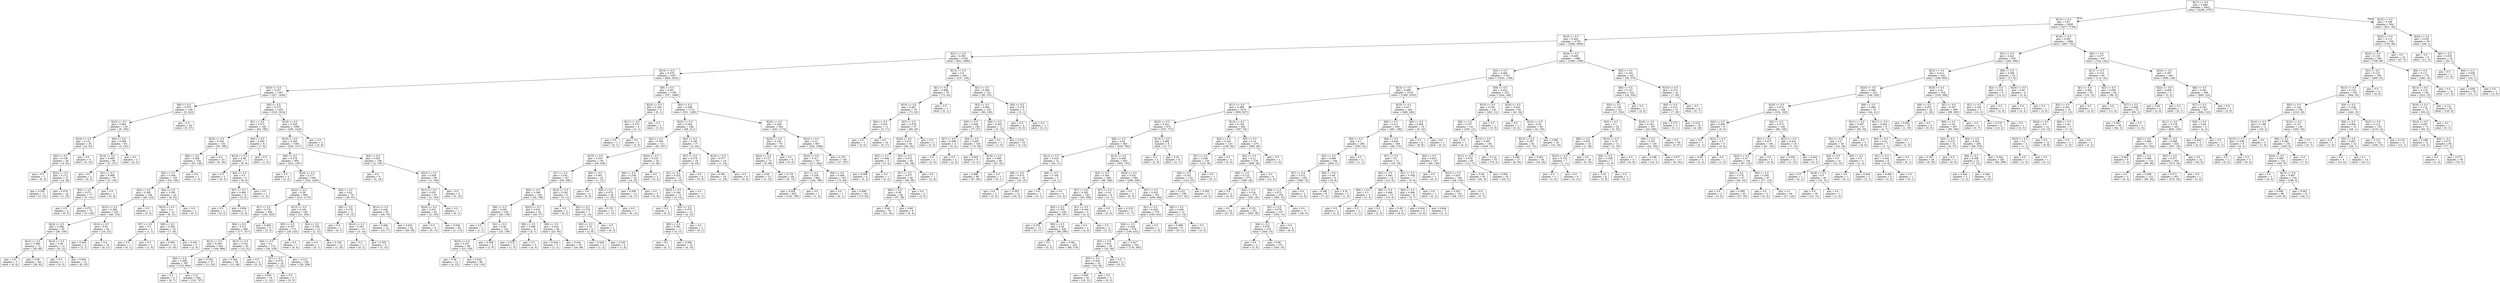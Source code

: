 digraph Tree {
node [shape=box] ;
0 [label="X[17] <= 0.5\ngini = 0.489\nsamples = 6402\nvalue = [4298, 5797]"] ;
1 [label="X[15] <= 0.5\ngini = 0.47\nsamples = 5838\nvalue = [3477, 5748]"] ;
0 -> 1 [labeldistance=2.5, labelangle=45, headlabel="True"] ;
2 [label="X[19] <= 0.5\ngini = 0.444\nsamples = 4739\nvalue = [2490, 4995]"] ;
1 -> 2 ;
3 [label="X[21] <= 0.5\ngini = 0.309\nsamples = 2749\nvalue = [821, 3486]"] ;
2 -> 3 ;
4 [label="X[13] <= 0.5\ngini = 0.278\nsamples = 2547\nvalue = [664, 3322]"] ;
3 -> 4 ;
5 [label="X[20] <= 0.5\ngini = 0.257\nsamples = 1367\nvalue = [327, 1836]"] ;
4 -> 5 ;
6 [label="X[6] <= 0.5\ngini = 0.075\nsamples = 138\nvalue = [9, 222]"] ;
5 -> 6 ;
7 [label="X[23] <= 0.5\ngini = 0.084\nsamples = 118\nvalue = [9, 195]"] ;
6 -> 7 ;
8 [label="X[16] <= 0.5\ngini = 0.131\nsamples = 35\nvalue = [4, 53]"] ;
7 -> 8 ;
9 [label="X[0] <= 0.5\ngini = 0.156\nsamples = 29\nvalue = [4, 43]"] ;
8 -> 9 ;
10 [label="gini = 0.0\nsamples = 2\nvalue = [0, 5]"] ;
9 -> 10 ;
11 [label="X[22] <= 0.5\ngini = 0.172\nsamples = 27\nvalue = [4, 38]"] ;
9 -> 11 ;
12 [label="gini = 0.305\nsamples = 11\nvalue = [3, 13]"] ;
11 -> 12 ;
13 [label="gini = 0.074\nsamples = 16\nvalue = [1, 25]"] ;
11 -> 13 ;
14 [label="gini = 0.0\nsamples = 6\nvalue = [0, 10]"] ;
8 -> 14 ;
15 [label="X[5] <= 0.5\ngini = 0.066\nsamples = 83\nvalue = [5, 142]"] ;
7 -> 15 ;
16 [label="X[14] <= 0.5\ngini = 0.068\nsamples = 80\nvalue = [5, 137]"] ;
15 -> 16 ;
17 [label="gini = 0.0\nsamples = 2\nvalue = [0, 3]"] ;
16 -> 17 ;
18 [label="X[1] <= 0.5\ngini = 0.069\nsamples = 78\nvalue = [5, 134]"] ;
16 -> 18 ;
19 [label="X[4] <= 0.5\ngini = 0.071\nsamples = 77\nvalue = [5, 131]"] ;
18 -> 19 ;
20 [label="gini = 0.0\nsamples = 2\nvalue = [0, 3]"] ;
19 -> 20 ;
21 [label="gini = 0.072\nsamples = 75\nvalue = [5, 128]"] ;
19 -> 21 ;
22 [label="gini = 0.0\nsamples = 1\nvalue = [0, 3]"] ;
18 -> 22 ;
23 [label="gini = 0.0\nsamples = 3\nvalue = [0, 5]"] ;
15 -> 23 ;
24 [label="gini = 0.0\nsamples = 20\nvalue = [0, 27]"] ;
6 -> 24 ;
25 [label="X[0] <= 0.5\ngini = 0.275\nsamples = 1229\nvalue = [318, 1614]"] ;
5 -> 25 ;
26 [label="X[1] <= 0.5\ngini = 0.372\nsamples = 160\nvalue = [62, 189]"] ;
25 -> 26 ;
27 [label="X[16] <= 0.5\ngini = 0.359\nsamples = 152\nvalue = [55, 180]"] ;
26 -> 27 ;
28 [label="X[8] <= 0.5\ngini = 0.398\nsamples = 129\nvalue = [55, 146]"] ;
27 -> 28 ;
29 [label="X[3] <= 0.5\ngini = 0.394\nsamples = 128\nvalue = [54, 146]"] ;
28 -> 29 ;
30 [label="X[4] <= 0.5\ngini = 0.395\nsamples = 106\nvalue = [46, 124]"] ;
29 -> 30 ;
31 [label="X[22] <= 0.5\ngini = 0.398\nsamples = 105\nvalue = [46, 122]"] ;
30 -> 31 ;
32 [label="X[24] <= 0.5\ngini = 0.389\nsamples = 85\nvalue = [36, 100]"] ;
31 -> 32 ;
33 [label="X[14] <= 0.5\ngini = 0.366\nsamples = 72\nvalue = [28, 88]"] ;
32 -> 33 ;
34 [label="gini = 0.0\nsamples = 3\nvalue = [0, 6]"] ;
33 -> 34 ;
35 [label="gini = 0.38\nsamples = 69\nvalue = [28, 82]"] ;
33 -> 35 ;
36 [label="X[14] <= 0.5\ngini = 0.48\nsamples = 13\nvalue = [8, 12]"] ;
32 -> 36 ;
37 [label="gini = 0.0\nsamples = 1\nvalue = [0, 2]"] ;
36 -> 37 ;
38 [label="gini = 0.494\nsamples = 12\nvalue = [8, 10]"] ;
36 -> 38 ;
39 [label="X[14] <= 0.5\ngini = 0.43\nsamples = 20\nvalue = [10, 22]"] ;
31 -> 39 ;
40 [label="gini = 0.444\nsamples = 2\nvalue = [2, 1]"] ;
39 -> 40 ;
41 [label="gini = 0.4\nsamples = 18\nvalue = [8, 21]"] ;
39 -> 41 ;
42 [label="gini = 0.0\nsamples = 1\nvalue = [0, 2]"] ;
30 -> 42 ;
43 [label="X[4] <= 0.5\ngini = 0.391\nsamples = 22\nvalue = [8, 22]"] ;
29 -> 43 ;
44 [label="X[23] <= 0.5\ngini = 0.4\nsamples = 21\nvalue = [8, 21]"] ;
43 -> 44 ;
45 [label="X[7] <= 0.5\ngini = 0.5\nsamples = 2\nvalue = [1, 1]"] ;
44 -> 45 ;
46 [label="gini = 0.0\nsamples = 1\nvalue = [0, 1]"] ;
45 -> 46 ;
47 [label="gini = 0.0\nsamples = 1\nvalue = [1, 0]"] ;
45 -> 47 ;
48 [label="X[6] <= 0.5\ngini = 0.384\nsamples = 19\nvalue = [7, 20]"] ;
44 -> 48 ;
49 [label="gini = 0.363\nsamples = 13\nvalue = [5, 16]"] ;
48 -> 49 ;
50 [label="gini = 0.444\nsamples = 6\nvalue = [2, 4]"] ;
48 -> 50 ;
51 [label="gini = 0.0\nsamples = 1\nvalue = [0, 1]"] ;
43 -> 51 ;
52 [label="gini = 0.0\nsamples = 1\nvalue = [1, 0]"] ;
28 -> 52 ;
53 [label="gini = 0.0\nsamples = 23\nvalue = [0, 34]"] ;
27 -> 53 ;
54 [label="X[5] <= 0.5\ngini = 0.492\nsamples = 8\nvalue = [7, 9]"] ;
26 -> 54 ;
55 [label="X[14] <= 0.5\ngini = 0.48\nsamples = 7\nvalue = [6, 9]"] ;
54 -> 55 ;
56 [label="gini = 0.0\nsamples = 2\nvalue = [0, 3]"] ;
55 -> 56 ;
57 [label="X[4] <= 0.5\ngini = 0.5\nsamples = 5\nvalue = [6, 6]"] ;
55 -> 57 ;
58 [label="X[7] <= 0.5\ngini = 0.496\nsamples = 4\nvalue = [5, 6]"] ;
57 -> 58 ;
59 [label="gini = 0.0\nsamples = 1\nvalue = [0, 2]"] ;
58 -> 59 ;
60 [label="gini = 0.494\nsamples = 3\nvalue = [5, 4]"] ;
58 -> 60 ;
61 [label="gini = 0.0\nsamples = 1\nvalue = [1, 0]"] ;
57 -> 61 ;
62 [label="gini = 0.0\nsamples = 1\nvalue = [1, 0]"] ;
54 -> 62 ;
63 [label="X[10] <= 0.5\ngini = 0.258\nsamples = 1069\nvalue = [256, 1425]"] ;
25 -> 63 ;
64 [label="X[16] <= 0.5\ngini = 0.259\nsamples = 1065\nvalue = [256, 1417]"] ;
63 -> 64 ;
65 [label="X[9] <= 0.5\ngini = 0.278\nsamples = 959\nvalue = [254, 1267]"] ;
64 -> 65 ;
66 [label="gini = 0.5\nsamples = 3\nvalue = [2, 2]"] ;
65 -> 66 ;
67 [label="X[24] <= 0.5\ngini = 0.277\nsamples = 956\nvalue = [252, 1265]"] ;
65 -> 67 ;
68 [label="X[22] <= 0.5\ngini = 0.26\nsamples = 880\nvalue = [213, 1174]"] ;
67 -> 68 ;
69 [label="X[7] <= 0.5\ngini = 0.276\nsamples = 690\nvalue = [182, 920]"] ;
68 -> 69 ;
70 [label="X[6] <= 0.5\ngini = 0.271\nsamples = 684\nvalue = [177, 917]"] ;
69 -> 70 ;
71 [label="X[12] <= 0.5\ngini = 0.268\nsamples = 644\nvalue = [164, 866]"] ;
70 -> 71 ;
72 [label="X[4] <= 0.5\ngini = 0.269\nsamples = 597\nvalue = [153, 804]"] ;
71 -> 72 ;
73 [label="gini = 0.0\nsamples = 3\nvalue = [0, 7]"] ;
72 -> 73 ;
74 [label="gini = 0.27\nsamples = 594\nvalue = [153, 797]"] ;
72 -> 74 ;
75 [label="gini = 0.256\nsamples = 47\nvalue = [11, 62]"] ;
71 -> 75 ;
76 [label="X[12] <= 0.5\ngini = 0.324\nsamples = 40\nvalue = [13, 51]"] ;
70 -> 76 ;
77 [label="gini = 0.344\nsamples = 36\nvalue = [13, 46]"] ;
76 -> 77 ;
78 [label="gini = 0.0\nsamples = 4\nvalue = [0, 5]"] ;
76 -> 78 ;
79 [label="gini = 0.469\nsamples = 6\nvalue = [5, 3]"] ;
69 -> 79 ;
80 [label="X[12] <= 0.5\ngini = 0.194\nsamples = 190\nvalue = [31, 254]"] ;
68 -> 80 ;
81 [label="X[5] <= 0.5\ngini = 0.197\nsamples = 175\nvalue = [29, 233]"] ;
80 -> 81 ;
82 [label="X[4] <= 0.5\ngini = 0.2\nsamples = 174\nvalue = [29, 229]"] ;
81 -> 82 ;
83 [label="X[7] <= 0.5\ngini = 0.074\nsamples = 18\nvalue = [1, 25]"] ;
82 -> 83 ;
84 [label="gini = 0.083\nsamples = 16\nvalue = [1, 22]"] ;
83 -> 84 ;
85 [label="gini = 0.0\nsamples = 2\nvalue = [0, 3]"] ;
83 -> 85 ;
86 [label="gini = 0.212\nsamples = 156\nvalue = [28, 204]"] ;
82 -> 86 ;
87 [label="gini = 0.0\nsamples = 1\nvalue = [0, 4]"] ;
81 -> 87 ;
88 [label="X[4] <= 0.5\ngini = 0.159\nsamples = 15\nvalue = [2, 21]"] ;
80 -> 88 ;
89 [label="gini = 0.0\nsamples = 1\nvalue = [0, 1]"] ;
88 -> 89 ;
90 [label="gini = 0.165\nsamples = 14\nvalue = [2, 20]"] ;
88 -> 90 ;
91 [label="X[4] <= 0.5\ngini = 0.42\nsamples = 76\nvalue = [39, 91]"] ;
67 -> 91 ;
92 [label="X[6] <= 0.5\ngini = 0.278\nsamples = 11\nvalue = [3, 15]"] ;
91 -> 92 ;
93 [label="gini = 0.0\nsamples = 1\nvalue = [0, 1]"] ;
92 -> 93 ;
94 [label="X[14] <= 0.5\ngini = 0.291\nsamples = 10\nvalue = [3, 14]"] ;
92 -> 94 ;
95 [label="gini = 0.0\nsamples = 1\nvalue = [0, 1]"] ;
94 -> 95 ;
96 [label="gini = 0.305\nsamples = 9\nvalue = [3, 13]"] ;
94 -> 96 ;
97 [label="X[14] <= 0.5\ngini = 0.436\nsamples = 65\nvalue = [36, 76]"] ;
91 -> 97 ;
98 [label="gini = 0.466\nsamples = 13\nvalue = [10, 17]"] ;
97 -> 98 ;
99 [label="gini = 0.425\nsamples = 52\nvalue = [26, 59]"] ;
97 -> 99 ;
100 [label="X[4] <= 0.5\ngini = 0.026\nsamples = 106\nvalue = [2, 150]"] ;
64 -> 100 ;
101 [label="gini = 0.0\nsamples = 8\nvalue = [0, 14]"] ;
100 -> 101 ;
102 [label="X[23] <= 0.5\ngini = 0.029\nsamples = 98\nvalue = [2, 136]"] ;
100 -> 102 ;
103 [label="X[11] <= 0.5\ngini = 0.031\nsamples = 93\nvalue = [2, 126]"] ;
102 -> 103 ;
104 [label="X[24] <= 0.5\ngini = 0.031\nsamples = 92\nvalue = [2, 125]"] ;
103 -> 104 ;
105 [label="gini = 0.0\nsamples = 8\nvalue = [0, 12]"] ;
104 -> 105 ;
106 [label="gini = 0.034\nsamples = 84\nvalue = [2, 113]"] ;
104 -> 106 ;
107 [label="gini = 0.0\nsamples = 1\nvalue = [0, 1]"] ;
103 -> 107 ;
108 [label="gini = 0.0\nsamples = 5\nvalue = [0, 10]"] ;
102 -> 108 ;
109 [label="gini = 0.0\nsamples = 4\nvalue = [0, 8]"] ;
63 -> 109 ;
110 [label="X[9] <= 0.5\ngini = 0.301\nsamples = 1180\nvalue = [337, 1486]"] ;
4 -> 110 ;
111 [label="X[23] <= 0.5\ngini = 0.245\nsamples = 6\nvalue = [6, 1]"] ;
110 -> 111 ;
112 [label="X[11] <= 0.5\ngini = 0.375\nsamples = 4\nvalue = [3, 1]"] ;
111 -> 112 ;
113 [label="gini = 0.0\nsamples = 1\nvalue = [0, 1]"] ;
112 -> 113 ;
114 [label="gini = 0.0\nsamples = 3\nvalue = [3, 0]"] ;
112 -> 114 ;
115 [label="gini = 0.0\nsamples = 2\nvalue = [3, 0]"] ;
111 -> 115 ;
116 [label="X[4] <= 0.5\ngini = 0.298\nsamples = 1174\nvalue = [331, 1485]"] ;
110 -> 116 ;
117 [label="X[22] <= 0.5\ngini = 0.294\nsamples = 248\nvalue = [68, 311]"] ;
116 -> 117 ;
118 [label="X[3] <= 0.5\ngini = 0.309\nsamples = 211\nvalue = [63, 267]"] ;
117 -> 118 ;
119 [label="X[18] <= 0.5\ngini = 0.318\nsamples = 191\nvalue = [59, 239]"] ;
118 -> 119 ;
120 [label="X[7] <= 0.5\ngini = 0.341\nsamples = 167\nvalue = [58, 208]"] ;
119 -> 120 ;
121 [label="X[0] <= 0.5\ngini = 0.346\nsamples = 158\nvalue = [56, 196]"] ;
120 -> 121 ;
122 [label="X[6] <= 0.5\ngini = 0.265\nsamples = 104\nvalue = [26, 139]"] ;
121 -> 122 ;
123 [label="gini = 0.5\nsamples = 2\nvalue = [1, 1]"] ;
122 -> 123 ;
124 [label="X[1] <= 0.5\ngini = 0.26\nsamples = 102\nvalue = [25, 138]"] ;
122 -> 124 ;
125 [label="X[23] <= 0.5\ngini = 0.257\nsamples = 98\nvalue = [23, 129]"] ;
124 -> 125 ;
126 [label="gini = 0.36\nsamples = 12\nvalue = [4, 13]"] ;
125 -> 126 ;
127 [label="gini = 0.242\nsamples = 86\nvalue = [19, 116]"] ;
125 -> 127 ;
128 [label="gini = 0.298\nsamples = 4\nvalue = [2, 9]"] ;
124 -> 128 ;
129 [label="X[23] <= 0.5\ngini = 0.452\nsamples = 54\nvalue = [30, 57]"] ;
121 -> 129 ;
130 [label="X[6] <= 0.5\ngini = 0.486\nsamples = 8\nvalue = [5, 7]"] ;
129 -> 130 ;
131 [label="gini = 0.375\nsamples = 2\nvalue = [1, 3]"] ;
130 -> 131 ;
132 [label="gini = 0.5\nsamples = 6\nvalue = [4, 4]"] ;
130 -> 132 ;
133 [label="X[6] <= 0.5\ngini = 0.444\nsamples = 46\nvalue = [25, 50]"] ;
129 -> 133 ;
134 [label="gini = 0.444\nsamples = 3\nvalue = [1, 2]"] ;
133 -> 134 ;
135 [label="gini = 0.444\nsamples = 43\nvalue = [24, 48]"] ;
133 -> 135 ;
136 [label="X[23] <= 0.5\ngini = 0.245\nsamples = 9\nvalue = [2, 12]"] ;
120 -> 136 ;
137 [label="gini = 0.0\nsamples = 2\nvalue = [0, 2]"] ;
136 -> 137 ;
138 [label="X[2] <= 0.5\ngini = 0.278\nsamples = 7\nvalue = [2, 10]"] ;
136 -> 138 ;
139 [label="X[0] <= 0.5\ngini = 0.32\nsamples = 6\nvalue = [2, 8]"] ;
138 -> 139 ;
140 [label="gini = 0.444\nsamples = 2\nvalue = [1, 2]"] ;
139 -> 140 ;
141 [label="gini = 0.245\nsamples = 4\nvalue = [1, 6]"] ;
139 -> 141 ;
142 [label="gini = 0.0\nsamples = 1\nvalue = [0, 2]"] ;
138 -> 142 ;
143 [label="X[6] <= 0.5\ngini = 0.061\nsamples = 24\nvalue = [1, 31]"] ;
119 -> 143 ;
144 [label="gini = 0.0\nsamples = 4\nvalue = [0, 6]"] ;
143 -> 144 ;
145 [label="X[0] <= 0.5\ngini = 0.074\nsamples = 20\nvalue = [1, 25]"] ;
143 -> 145 ;
146 [label="gini = 0.133\nsamples = 13\nvalue = [1, 13]"] ;
145 -> 146 ;
147 [label="gini = 0.0\nsamples = 7\nvalue = [0, 12]"] ;
145 -> 147 ;
148 [label="X[24] <= 0.5\ngini = 0.219\nsamples = 20\nvalue = [4, 28]"] ;
118 -> 148 ;
149 [label="X[6] <= 0.5\ngini = 0.238\nsamples = 18\nvalue = [4, 25]"] ;
148 -> 149 ;
150 [label="gini = 0.308\nsamples = 13\nvalue = [4, 17]"] ;
149 -> 150 ;
151 [label="gini = 0.0\nsamples = 5\nvalue = [0, 8]"] ;
149 -> 151 ;
152 [label="gini = 0.0\nsamples = 2\nvalue = [0, 3]"] ;
148 -> 152 ;
153 [label="X[2] <= 0.5\ngini = 0.183\nsamples = 37\nvalue = [5, 44]"] ;
117 -> 153 ;
154 [label="X[7] <= 0.5\ngini = 0.278\nsamples = 19\nvalue = [4, 20]"] ;
153 -> 154 ;
155 [label="X[1] <= 0.5\ngini = 0.332\nsamples = 15\nvalue = [4, 15]"] ;
154 -> 155 ;
156 [label="X[20] <= 0.5\ngini = 0.346\nsamples = 14\nvalue = [4, 14]"] ;
155 -> 156 ;
157 [label="gini = 0.0\nsamples = 2\nvalue = [0, 2]"] ;
156 -> 157 ;
158 [label="X[5] <= 0.5\ngini = 0.375\nsamples = 12\nvalue = [4, 12]"] ;
156 -> 158 ;
159 [label="X[0] <= 0.5\ngini = 0.391\nsamples = 11\nvalue = [4, 11]"] ;
158 -> 159 ;
160 [label="gini = 0.0\nsamples = 1\nvalue = [0, 1]"] ;
159 -> 160 ;
161 [label="gini = 0.408\nsamples = 10\nvalue = [4, 10]"] ;
159 -> 161 ;
162 [label="gini = 0.0\nsamples = 1\nvalue = [0, 1]"] ;
158 -> 162 ;
163 [label="gini = 0.0\nsamples = 1\nvalue = [0, 1]"] ;
155 -> 163 ;
164 [label="gini = 0.0\nsamples = 4\nvalue = [0, 5]"] ;
154 -> 164 ;
165 [label="X[18] <= 0.5\ngini = 0.077\nsamples = 18\nvalue = [1, 24]"] ;
153 -> 165 ;
166 [label="gini = 0.091\nsamples = 14\nvalue = [1, 20]"] ;
165 -> 166 ;
167 [label="gini = 0.0\nsamples = 4\nvalue = [0, 4]"] ;
165 -> 167 ;
168 [label="X[20] <= 0.5\ngini = 0.299\nsamples = 926\nvalue = [263, 1174]"] ;
116 -> 168 ;
169 [label="X[24] <= 0.5\ngini = 0.145\nsamples = 79\nvalue = [9, 105]"] ;
168 -> 169 ;
170 [label="X[23] <= 0.5\ngini = 0.157\nsamples = 73\nvalue = [9, 96]"] ;
169 -> 170 ;
171 [label="gini = 0.08\nsamples = 15\nvalue = [1, 23]"] ;
170 -> 171 ;
172 [label="gini = 0.178\nsamples = 58\nvalue = [8, 73]"] ;
170 -> 172 ;
173 [label="gini = 0.0\nsamples = 6\nvalue = [0, 9]"] ;
169 -> 173 ;
174 [label="X[22] <= 0.5\ngini = 0.31\nsamples = 847\nvalue = [254, 1069]"] ;
168 -> 174 ;
175 [label="X[24] <= 0.5\ngini = 0.317\nsamples = 707\nvalue = [217, 882]"] ;
174 -> 175 ;
176 [label="X[1] <= 0.5\ngini = 0.259\nsamples = 604\nvalue = [144, 799]"] ;
175 -> 176 ;
177 [label="gini = 0.258\nsamples = 603\nvalue = [143, 799]"] ;
176 -> 177 ;
178 [label="gini = 0.0\nsamples = 1\nvalue = [1, 0]"] ;
176 -> 178 ;
179 [label="X[0] <= 0.5\ngini = 0.498\nsamples = 103\nvalue = [73, 83]"] ;
175 -> 179 ;
180 [label="gini = 0.0\nsamples = 1\nvalue = [0, 1]"] ;
179 -> 180 ;
181 [label="gini = 0.498\nsamples = 102\nvalue = [73, 82]"] ;
179 -> 181 ;
182 [label="gini = 0.276\nsamples = 140\nvalue = [37, 187]"] ;
174 -> 182 ;
183 [label="X[13] <= 0.5\ngini = 0.5\nsamples = 202\nvalue = [157, 164]"] ;
3 -> 183 ;
184 [label="X[1] <= 0.5\ngini = 0.498\nsamples = 79\nvalue = [72, 63]"] ;
183 -> 184 ;
185 [label="X[14] <= 0.5\ngini = 0.497\nsamples = 78\nvalue = [72, 62]"] ;
184 -> 185 ;
186 [label="X[4] <= 0.5\ngini = 0.255\nsamples = 11\nvalue = [3, 17]"] ;
185 -> 186 ;
187 [label="gini = 0.0\nsamples = 1\nvalue = [3, 0]"] ;
186 -> 187 ;
188 [label="gini = 0.0\nsamples = 10\nvalue = [0, 17]"] ;
186 -> 188 ;
189 [label="X[2] <= 0.5\ngini = 0.478\nsamples = 67\nvalue = [69, 45]"] ;
185 -> 189 ;
190 [label="X[20] <= 0.5\ngini = 0.475\nsamples = 64\nvalue = [66, 42]"] ;
189 -> 190 ;
191 [label="X[3] <= 0.5\ngini = 0.494\nsamples = 5\nvalue = [5, 4]"] ;
190 -> 191 ;
192 [label="gini = 0.408\nsamples = 4\nvalue = [5, 2]"] ;
191 -> 192 ;
193 [label="gini = 0.0\nsamples = 1\nvalue = [0, 2]"] ;
191 -> 193 ;
194 [label="X[5] <= 0.5\ngini = 0.473\nsamples = 59\nvalue = [61, 38]"] ;
190 -> 194 ;
195 [label="X[7] <= 0.5\ngini = 0.477\nsamples = 58\nvalue = [59, 38]"] ;
194 -> 195 ;
196 [label="X[6] <= 0.5\ngini = 0.48\nsamples = 56\nvalue = [57, 38]"] ;
195 -> 196 ;
197 [label="gini = 0.48\nsamples = 50\nvalue = [51, 34]"] ;
196 -> 197 ;
198 [label="gini = 0.48\nsamples = 6\nvalue = [6, 4]"] ;
196 -> 198 ;
199 [label="gini = 0.0\nsamples = 2\nvalue = [2, 0]"] ;
195 -> 199 ;
200 [label="gini = 0.0\nsamples = 1\nvalue = [2, 0]"] ;
194 -> 200 ;
201 [label="gini = 0.5\nsamples = 3\nvalue = [3, 3]"] ;
189 -> 201 ;
202 [label="gini = 0.0\nsamples = 1\nvalue = [0, 1]"] ;
184 -> 202 ;
203 [label="X[1] <= 0.5\ngini = 0.496\nsamples = 123\nvalue = [85, 101]"] ;
183 -> 203 ;
204 [label="X[2] <= 0.5\ngini = 0.494\nsamples = 120\nvalue = [80, 100]"] ;
203 -> 204 ;
205 [label="X[0] <= 0.5\ngini = 0.498\nsamples = 109\nvalue = [77, 87]"] ;
204 -> 205 ;
206 [label="X[7] <= 0.5\ngini = 0.408\nsamples = 4\nvalue = [5, 2]"] ;
205 -> 206 ;
207 [label="gini = 0.0\nsamples = 2\nvalue = [3, 0]"] ;
206 -> 207 ;
208 [label="gini = 0.5\nsamples = 2\nvalue = [2, 2]"] ;
206 -> 208 ;
209 [label="X[4] <= 0.5\ngini = 0.497\nsamples = 105\nvalue = [72, 85]"] ;
205 -> 209 ;
210 [label="gini = 0.494\nsamples = 6\nvalue = [5, 4]"] ;
209 -> 210 ;
211 [label="X[18] <= 0.5\ngini = 0.496\nsamples = 99\nvalue = [67, 81]"] ;
209 -> 211 ;
212 [label="gini = 0.496\nsamples = 98\nvalue = [67, 80]"] ;
211 -> 212 ;
213 [label="gini = 0.0\nsamples = 1\nvalue = [0, 1]"] ;
211 -> 213 ;
214 [label="X[6] <= 0.5\ngini = 0.305\nsamples = 11\nvalue = [3, 13]"] ;
204 -> 214 ;
215 [label="gini = 0.0\nsamples = 1\nvalue = [1, 0]"] ;
214 -> 215 ;
216 [label="gini = 0.231\nsamples = 10\nvalue = [2, 13]"] ;
214 -> 216 ;
217 [label="X[4] <= 0.5\ngini = 0.278\nsamples = 3\nvalue = [5, 1]"] ;
203 -> 217 ;
218 [label="gini = 0.0\nsamples = 2\nvalue = [5, 0]"] ;
217 -> 218 ;
219 [label="gini = 0.0\nsamples = 1\nvalue = [0, 1]"] ;
217 -> 219 ;
220 [label="X[16] <= 0.5\ngini = 0.499\nsamples = 1990\nvalue = [1669, 1509]"] ;
2 -> 220 ;
221 [label="X[2] <= 0.5\ngini = 0.484\nsamples = 1743\nvalue = [1633, 1139]"] ;
220 -> 221 ;
222 [label="X[14] <= 0.5\ngini = 0.489\nsamples = 1518\nvalue = [1389, 1033]"] ;
221 -> 222 ;
223 [label="X[11] <= 0.5\ngini = 0.499\nsamples = 1074\nvalue = [900, 827]"] ;
222 -> 223 ;
224 [label="X[23] <= 0.5\ngini = 0.421\nsamples = 672\nvalue = [333, 773]"] ;
223 -> 224 ;
225 [label="X[9] <= 0.5\ngini = 0.42\nsamples = 664\nvalue = [328, 766]"] ;
224 -> 225 ;
226 [label="X[12] <= 0.5\ngini = 0.418\nsamples = 21\nvalue = [26, 11]"] ;
225 -> 226 ;
227 [label="X[8] <= 0.5\ngini = 0.473\nsamples = 16\nvalue = [16, 10]"] ;
226 -> 227 ;
228 [label="gini = 0.0\nsamples = 2\nvalue = [0, 5]"] ;
227 -> 228 ;
229 [label="gini = 0.363\nsamples = 14\nvalue = [16, 5]"] ;
227 -> 229 ;
230 [label="X[8] <= 0.5\ngini = 0.165\nsamples = 5\nvalue = [10, 1]"] ;
226 -> 230 ;
231 [label="gini = 0.0\nsamples = 1\nvalue = [0, 1]"] ;
230 -> 231 ;
232 [label="gini = 0.0\nsamples = 4\nvalue = [10, 0]"] ;
230 -> 232 ;
233 [label="X[13] <= 0.5\ngini = 0.408\nsamples = 643\nvalue = [302, 755]"] ;
225 -> 233 ;
234 [label="X[3] <= 0.5\ngini = 0.364\nsamples = 249\nvalue = [96, 306]"] ;
233 -> 234 ;
235 [label="X[7] <= 0.5\ngini = 0.362\nsamples = 243\nvalue = [93, 299]"] ;
234 -> 235 ;
236 [label="X[4] <= 0.5\ngini = 0.355\nsamples = 239\nvalue = [89, 297]"] ;
235 -> 236 ;
237 [label="gini = 0.255\nsamples = 13\nvalue = [3, 17]"] ;
236 -> 237 ;
238 [label="X[0] <= 0.5\ngini = 0.36\nsamples = 226\nvalue = [86, 280]"] ;
236 -> 238 ;
239 [label="gini = 0.0\nsamples = 1\nvalue = [0, 2]"] ;
238 -> 239 ;
240 [label="gini = 0.361\nsamples = 225\nvalue = [86, 278]"] ;
238 -> 240 ;
241 [label="X[1] <= 0.5\ngini = 0.444\nsamples = 4\nvalue = [4, 2]"] ;
235 -> 241 ;
242 [label="gini = 0.0\nsamples = 2\nvalue = [2, 0]"] ;
241 -> 242 ;
243 [label="gini = 0.5\nsamples = 2\nvalue = [2, 2]"] ;
241 -> 243 ;
244 [label="X[7] <= 0.5\ngini = 0.42\nsamples = 6\nvalue = [3, 7]"] ;
234 -> 244 ;
245 [label="gini = 0.0\nsamples = 1\nvalue = [2, 0]"] ;
244 -> 245 ;
246 [label="gini = 0.219\nsamples = 5\nvalue = [1, 7]"] ;
244 -> 246 ;
247 [label="X[24] <= 0.5\ngini = 0.431\nsamples = 394\nvalue = [206, 449]"] ;
233 -> 247 ;
248 [label="gini = 0.0\nsamples = 3\nvalue = [0, 3]"] ;
247 -> 248 ;
249 [label="X[7] <= 0.5\ngini = 0.432\nsamples = 391\nvalue = [206, 446]"] ;
247 -> 249 ;
250 [label="X[1] <= 0.5\ngini = 0.429\nsamples = 379\nvalue = [195, 432]"] ;
249 -> 250 ;
251 [label="X[4] <= 0.5\ngini = 0.428\nsamples = 378\nvalue = [194, 432]"] ;
250 -> 251 ;
252 [label="X[3] <= 0.5\ngini = 0.432\nsamples = 36\nvalue = [18, 39]"] ;
251 -> 252 ;
253 [label="X[5] <= 0.5\ngini = 0.444\nsamples = 33\nvalue = [18, 36]"] ;
252 -> 253 ;
254 [label="gini = 0.465\nsamples = 30\nvalue = [18, 31]"] ;
253 -> 254 ;
255 [label="gini = 0.0\nsamples = 3\nvalue = [0, 5]"] ;
253 -> 255 ;
256 [label="gini = 0.0\nsamples = 3\nvalue = [0, 3]"] ;
252 -> 256 ;
257 [label="gini = 0.427\nsamples = 342\nvalue = [176, 393]"] ;
251 -> 257 ;
258 [label="gini = 0.0\nsamples = 1\nvalue = [1, 0]"] ;
250 -> 258 ;
259 [label="X[0] <= 0.5\ngini = 0.493\nsamples = 12\nvalue = [11, 14]"] ;
249 -> 259 ;
260 [label="gini = 0.488\nsamples = 9\nvalue = [8, 11]"] ;
259 -> 260 ;
261 [label="gini = 0.5\nsamples = 3\nvalue = [3, 3]"] ;
259 -> 261 ;
262 [label="X[13] <= 0.5\ngini = 0.486\nsamples = 8\nvalue = [5, 7]"] ;
224 -> 262 ;
263 [label="gini = 0.0\nsamples = 2\nvalue = [2, 0]"] ;
262 -> 263 ;
264 [label="gini = 0.42\nsamples = 6\nvalue = [3, 7]"] ;
262 -> 264 ;
265 [label="X[13] <= 0.5\ngini = 0.159\nsamples = 402\nvalue = [567, 54]"] ;
223 -> 265 ;
266 [label="X[3] <= 0.5\ngini = 0.243\nsamples = 123\nvalue = [158, 26]"] ;
265 -> 266 ;
267 [label="X[7] <= 0.5\ngini = 0.248\nsamples = 120\nvalue = [153, 26]"] ;
266 -> 267 ;
268 [label="X[6] <= 0.5\ngini = 0.241\nsamples = 119\nvalue = [153, 25]"] ;
267 -> 268 ;
269 [label="gini = 0.222\nsamples = 108\nvalue = [137, 20]"] ;
268 -> 269 ;
270 [label="gini = 0.363\nsamples = 11\nvalue = [16, 5]"] ;
268 -> 270 ;
271 [label="gini = 0.0\nsamples = 1\nvalue = [0, 1]"] ;
267 -> 271 ;
272 [label="gini = 0.0\nsamples = 3\nvalue = [5, 0]"] ;
266 -> 272 ;
273 [label="X[5] <= 0.5\ngini = 0.12\nsamples = 279\nvalue = [409, 28]"] ;
265 -> 273 ;
274 [label="X[3] <= 0.5\ngini = 0.12\nsamples = 278\nvalue = [408, 28]"] ;
273 -> 274 ;
275 [label="X[0] <= 0.5\ngini = 0.123\nsamples = 272\nvalue = [396, 28]"] ;
274 -> 275 ;
276 [label="gini = 0.0\nsamples = 2\nvalue = [4, 0]"] ;
275 -> 276 ;
277 [label="X[4] <= 0.5\ngini = 0.124\nsamples = 270\nvalue = [392, 28]"] ;
275 -> 277 ;
278 [label="gini = 0.0\nsamples = 19\nvalue = [27, 0]"] ;
277 -> 278 ;
279 [label="gini = 0.132\nsamples = 251\nvalue = [365, 28]"] ;
277 -> 279 ;
280 [label="gini = 0.0\nsamples = 6\nvalue = [12, 0]"] ;
274 -> 280 ;
281 [label="gini = 0.0\nsamples = 1\nvalue = [1, 0]"] ;
273 -> 281 ;
282 [label="X[23] <= 0.5\ngini = 0.417\nsamples = 444\nvalue = [489, 206]"] ;
222 -> 282 ;
283 [label="X[9] <= 0.5\ngini = 0.411\nsamples = 434\nvalue = [481, 196]"] ;
282 -> 283 ;
284 [label="X[8] <= 0.5\ngini = 0.1\nsamples = 266\nvalue = [395, 22]"] ;
283 -> 284 ;
285 [label="X[3] <= 0.5\ngini = 0.096\nsamples = 264\nvalue = [394, 21]"] ;
284 -> 285 ;
286 [label="X[7] <= 0.5\ngini = 0.072\nsamples = 256\nvalue = [386, 15]"] ;
285 -> 286 ;
287 [label="X[6] <= 0.5\ngini = 0.073\nsamples = 254\nvalue = [382, 15]"] ;
286 -> 287 ;
288 [label="X[1] <= 0.5\ngini = 0.078\nsamples = 237\nvalue = [356, 15]"] ;
287 -> 288 ;
289 [label="X[4] <= 0.5\ngini = 0.079\nsamples = 233\nvalue = [348, 15]"] ;
288 -> 289 ;
290 [label="gini = 0.0\nsamples = 2\nvalue = [3, 0]"] ;
289 -> 290 ;
291 [label="gini = 0.08\nsamples = 231\nvalue = [345, 15]"] ;
289 -> 291 ;
292 [label="gini = 0.0\nsamples = 4\nvalue = [8, 0]"] ;
288 -> 292 ;
293 [label="gini = 0.0\nsamples = 17\nvalue = [26, 0]"] ;
287 -> 293 ;
294 [label="gini = 0.0\nsamples = 2\nvalue = [4, 0]"] ;
286 -> 294 ;
295 [label="X[6] <= 0.5\ngini = 0.49\nsamples = 8\nvalue = [8, 6]"] ;
285 -> 295 ;
296 [label="gini = 0.346\nsamples = 6\nvalue = [7, 2]"] ;
295 -> 296 ;
297 [label="gini = 0.32\nsamples = 2\nvalue = [1, 4]"] ;
295 -> 297 ;
298 [label="gini = 0.5\nsamples = 2\nvalue = [1, 1]"] ;
284 -> 298 ;
299 [label="X[4] <= 0.5\ngini = 0.443\nsamples = 168\nvalue = [86, 174]"] ;
283 -> 299 ;
300 [label="X[7] <= 0.5\ngini = 0.5\nsamples = 21\nvalue = [18, 18]"] ;
299 -> 300 ;
301 [label="X[0] <= 0.5\ngini = 0.483\nsamples = 14\nvalue = [13, 9]"] ;
300 -> 301 ;
302 [label="X[6] <= 0.5\ngini = 0.5\nsamples = 4\nvalue = [3, 3]"] ;
301 -> 302 ;
303 [label="gini = 0.5\nsamples = 2\nvalue = [2, 2]"] ;
302 -> 303 ;
304 [label="gini = 0.5\nsamples = 2\nvalue = [1, 1]"] ;
302 -> 304 ;
305 [label="X[6] <= 0.5\ngini = 0.469\nsamples = 10\nvalue = [10, 6]"] ;
301 -> 305 ;
306 [label="gini = 0.0\nsamples = 1\nvalue = [2, 0]"] ;
305 -> 306 ;
307 [label="gini = 0.49\nsamples = 9\nvalue = [8, 6]"] ;
305 -> 307 ;
308 [label="X[1] <= 0.5\ngini = 0.459\nsamples = 7\nvalue = [5, 9]"] ;
300 -> 308 ;
309 [label="X[0] <= 0.5\ngini = 0.486\nsamples = 6\nvalue = [5, 7]"] ;
308 -> 309 ;
310 [label="gini = 0.444\nsamples = 4\nvalue = [3, 6]"] ;
309 -> 310 ;
311 [label="gini = 0.444\nsamples = 2\nvalue = [2, 1]"] ;
309 -> 311 ;
312 [label="gini = 0.0\nsamples = 1\nvalue = [0, 2]"] ;
308 -> 312 ;
313 [label="X[0] <= 0.5\ngini = 0.423\nsamples = 147\nvalue = [68, 156]"] ;
299 -> 313 ;
314 [label="gini = 0.0\nsamples = 1\nvalue = [0, 2]"] ;
313 -> 314 ;
315 [label="X[22] <= 0.5\ngini = 0.425\nsamples = 146\nvalue = [68, 154]"] ;
313 -> 315 ;
316 [label="gini = 0.432\nsamples = 142\nvalue = [68, 147]"] ;
315 -> 316 ;
317 [label="gini = 0.0\nsamples = 4\nvalue = [0, 7]"] ;
315 -> 317 ;
318 [label="X[6] <= 0.5\ngini = 0.494\nsamples = 10\nvalue = [8, 10]"] ;
282 -> 318 ;
319 [label="gini = 0.5\nsamples = 9\nvalue = [8, 8]"] ;
318 -> 319 ;
320 [label="gini = 0.0\nsamples = 1\nvalue = [0, 2]"] ;
318 -> 320 ;
321 [label="X[9] <= 0.5\ngini = 0.422\nsamples = 225\nvalue = [244, 106]"] ;
221 -> 321 ;
322 [label="X[10] <= 0.5\ngini = 0.105\nsamples = 142\nvalue = [203, 12]"] ;
321 -> 322 ;
323 [label="X[6] <= 0.5\ngini = 0.107\nsamples = 141\nvalue = [200, 12]"] ;
322 -> 323 ;
324 [label="gini = 0.0\nsamples = 1\nvalue = [0, 2]"] ;
323 -> 324 ;
325 [label="X[13] <= 0.5\ngini = 0.091\nsamples = 140\nvalue = [200, 10]"] ;
323 -> 325 ;
326 [label="X[12] <= 0.5\ngini = 0.076\nsamples = 85\nvalue = [121, 5]"] ;
325 -> 326 ;
327 [label="gini = 0.08\nsamples = 65\nvalue = [92, 4]"] ;
326 -> 327 ;
328 [label="gini = 0.064\nsamples = 20\nvalue = [29, 1]"] ;
326 -> 328 ;
329 [label="gini = 0.112\nsamples = 55\nvalue = [79, 5]"] ;
325 -> 329 ;
330 [label="gini = 0.0\nsamples = 1\nvalue = [3, 0]"] ;
322 -> 330 ;
331 [label="X[24] <= 0.5\ngini = 0.423\nsamples = 83\nvalue = [41, 94]"] ;
321 -> 331 ;
332 [label="gini = 0.0\nsamples = 1\nvalue = [0, 4]"] ;
331 -> 332 ;
333 [label="X[14] <= 0.5\ngini = 0.43\nsamples = 82\nvalue = [41, 90]"] ;
331 -> 333 ;
334 [label="X[13] <= 0.5\ngini = 0.397\nsamples = 62\nvalue = [27, 72]"] ;
333 -> 334 ;
335 [label="gini = 0.298\nsamples = 27\nvalue = [8, 36]"] ;
334 -> 335 ;
336 [label="gini = 0.452\nsamples = 35\nvalue = [19, 36]"] ;
334 -> 336 ;
337 [label="gini = 0.492\nsamples = 20\nvalue = [14, 18]"] ;
333 -> 337 ;
338 [label="X[2] <= 0.5\ngini = 0.162\nsamples = 247\nvalue = [36, 370]"] ;
220 -> 338 ;
339 [label="X[8] <= 0.5\ngini = 0.147\nsamples = 222\nvalue = [29, 334]"] ;
338 -> 339 ;
340 [label="X[4] <= 0.5\ngini = 0.138\nsamples = 221\nvalue = [27, 334]"] ;
339 -> 340 ;
341 [label="X[3] <= 0.5\ngini = 0.1\nsamples = 34\nvalue = [3, 54]"] ;
340 -> 341 ;
342 [label="X[9] <= 0.5\ngini = 0.053\nsamples = 23\nvalue = [1, 36]"] ;
341 -> 342 ;
343 [label="X[10] <= 0.5\ngini = 0.153\nsamples = 7\nvalue = [1, 11]"] ;
342 -> 343 ;
344 [label="gini = 0.0\nsamples = 1\nvalue = [1, 0]"] ;
343 -> 344 ;
345 [label="gini = 0.0\nsamples = 6\nvalue = [0, 11]"] ;
343 -> 345 ;
346 [label="gini = 0.0\nsamples = 16\nvalue = [0, 25]"] ;
342 -> 346 ;
347 [label="X[10] <= 0.5\ngini = 0.18\nsamples = 11\nvalue = [2, 18]"] ;
341 -> 347 ;
348 [label="X[6] <= 0.5\ngini = 0.298\nsamples = 7\nvalue = [2, 9]"] ;
347 -> 348 ;
349 [label="gini = 0.32\nsamples = 6\nvalue = [2, 8]"] ;
348 -> 349 ;
350 [label="gini = 0.0\nsamples = 1\nvalue = [0, 1]"] ;
348 -> 350 ;
351 [label="gini = 0.0\nsamples = 4\nvalue = [0, 9]"] ;
347 -> 351 ;
352 [label="X[10] <= 0.5\ngini = 0.145\nsamples = 187\nvalue = [24, 280]"] ;
340 -> 352 ;
353 [label="X[9] <= 0.5\ngini = 0.197\nsamples = 128\nvalue = [24, 193]"] ;
352 -> 353 ;
354 [label="gini = 0.198\nsamples = 11\nvalue = [16, 2]"] ;
353 -> 354 ;
355 [label="gini = 0.077\nsamples = 117\nvalue = [8, 191]"] ;
353 -> 355 ;
356 [label="gini = 0.0\nsamples = 59\nvalue = [0, 87]"] ;
352 -> 356 ;
357 [label="gini = 0.0\nsamples = 1\nvalue = [2, 0]"] ;
339 -> 357 ;
358 [label="X[10] <= 0.5\ngini = 0.273\nsamples = 25\nvalue = [7, 36]"] ;
338 -> 358 ;
359 [label="X[9] <= 0.5\ngini = 0.313\nsamples = 21\nvalue = [7, 29]"] ;
358 -> 359 ;
360 [label="gini = 0.375\nsamples = 3\nvalue = [3, 1]"] ;
359 -> 360 ;
361 [label="gini = 0.219\nsamples = 18\nvalue = [4, 28]"] ;
359 -> 361 ;
362 [label="gini = 0.0\nsamples = 4\nvalue = [0, 7]"] ;
358 -> 362 ;
363 [label="X[19] <= 0.5\ngini = 0.491\nsamples = 1099\nvalue = [987, 753]"] ;
1 -> 363 ;
364 [label="X[7] <= 0.5\ngini = 0.421\nsamples = 552\nvalue = [263, 609]"] ;
363 -> 364 ;
365 [label="X[23] <= 0.5\ngini = 0.412\nsamples = 542\nvalue = [246, 603]"] ;
364 -> 365 ;
366 [label="X[24] <= 0.5\ngini = 0.486\nsamples = 223\nvalue = [146, 204]"] ;
365 -> 366 ;
367 [label="X[20] <= 0.5\ngini = 0.474\nsamples = 168\nvalue = [102, 163]"] ;
366 -> 367 ;
368 [label="X[4] <= 0.5\ngini = 0.494\nsamples = 6\nvalue = [4, 5]"] ;
367 -> 368 ;
369 [label="gini = 0.0\nsamples = 1\nvalue = [0, 1]"] ;
368 -> 369 ;
370 [label="X[21] <= 0.5\ngini = 0.5\nsamples = 5\nvalue = [4, 4]"] ;
368 -> 370 ;
371 [label="gini = 0.49\nsamples = 4\nvalue = [3, 4]"] ;
370 -> 371 ;
372 [label="gini = 0.0\nsamples = 1\nvalue = [1, 0]"] ;
370 -> 372 ;
373 [label="X[2] <= 0.5\ngini = 0.473\nsamples = 162\nvalue = [98, 158]"] ;
367 -> 373 ;
374 [label="X[1] <= 0.5\ngini = 0.475\nsamples = 146\nvalue = [91, 143]"] ;
373 -> 374 ;
375 [label="X[22] <= 0.5\ngini = 0.47\nsamples = 144\nvalue = [87, 143]"] ;
374 -> 375 ;
376 [label="X[4] <= 0.5\ngini = 0.375\nsamples = 47\nvalue = [60, 20]"] ;
375 -> 376 ;
377 [label="gini = 0.0\nsamples = 2\nvalue = [3, 0]"] ;
376 -> 377 ;
378 [label="gini = 0.385\nsamples = 45\nvalue = [57, 20]"] ;
376 -> 378 ;
379 [label="X[4] <= 0.5\ngini = 0.295\nsamples = 97\nvalue = [27, 123]"] ;
375 -> 379 ;
380 [label="gini = 0.0\nsamples = 3\nvalue = [0, 3]"] ;
379 -> 380 ;
381 [label="gini = 0.3\nsamples = 94\nvalue = [27, 120]"] ;
379 -> 381 ;
382 [label="gini = 0.0\nsamples = 2\nvalue = [4, 0]"] ;
374 -> 382 ;
383 [label="X[21] <= 0.5\ngini = 0.434\nsamples = 16\nvalue = [7, 15]"] ;
373 -> 383 ;
384 [label="gini = 0.305\nsamples = 12\nvalue = [3, 13]"] ;
383 -> 384 ;
385 [label="gini = 0.444\nsamples = 4\nvalue = [4, 2]"] ;
383 -> 385 ;
386 [label="X[6] <= 0.5\ngini = 0.499\nsamples = 55\nvalue = [44, 41]"] ;
366 -> 386 ;
387 [label="X[11] <= 0.5\ngini = 0.497\nsamples = 47\nvalue = [40, 34]"] ;
386 -> 387 ;
388 [label="X[1] <= 0.5\ngini = 0.5\nsamples = 44\nvalue = [34, 34]"] ;
387 -> 388 ;
389 [label="X[4] <= 0.5\ngini = 0.5\nsamples = 41\nvalue = [32, 32]"] ;
388 -> 389 ;
390 [label="gini = 0.0\nsamples = 1\nvalue = [0, 1]"] ;
389 -> 390 ;
391 [label="X[18] <= 0.5\ngini = 0.5\nsamples = 40\nvalue = [32, 31]"] ;
389 -> 391 ;
392 [label="gini = 0.5\nsamples = 39\nvalue = [31, 31]"] ;
391 -> 392 ;
393 [label="gini = 0.0\nsamples = 1\nvalue = [1, 0]"] ;
391 -> 393 ;
394 [label="X[5] <= 0.5\ngini = 0.5\nsamples = 3\nvalue = [2, 2]"] ;
388 -> 394 ;
395 [label="gini = 0.0\nsamples = 1\nvalue = [0, 1]"] ;
394 -> 395 ;
396 [label="gini = 0.444\nsamples = 2\nvalue = [2, 1]"] ;
394 -> 396 ;
397 [label="gini = 0.0\nsamples = 3\nvalue = [6, 0]"] ;
387 -> 397 ;
398 [label="X[11] <= 0.5\ngini = 0.463\nsamples = 8\nvalue = [4, 7]"] ;
386 -> 398 ;
399 [label="X[0] <= 0.5\ngini = 0.42\nsamples = 7\nvalue = [3, 7]"] ;
398 -> 399 ;
400 [label="X[1] <= 0.5\ngini = 0.444\nsamples = 6\nvalue = [3, 6]"] ;
399 -> 400 ;
401 [label="gini = 0.469\nsamples = 5\nvalue = [3, 5]"] ;
400 -> 401 ;
402 [label="gini = 0.0\nsamples = 1\nvalue = [0, 1]"] ;
400 -> 402 ;
403 [label="gini = 0.0\nsamples = 1\nvalue = [0, 1]"] ;
399 -> 403 ;
404 [label="gini = 0.0\nsamples = 1\nvalue = [1, 0]"] ;
398 -> 404 ;
405 [label="X[20] <= 0.5\ngini = 0.32\nsamples = 319\nvalue = [100, 399]"] ;
365 -> 405 ;
406 [label="X[6] <= 0.5\ngini = 0.053\nsamples = 20\nvalue = [1, 36]"] ;
405 -> 406 ;
407 [label="gini = 0.062\nsamples = 16\nvalue = [1, 30]"] ;
406 -> 407 ;
408 [label="gini = 0.0\nsamples = 4\nvalue = [0, 6]"] ;
406 -> 408 ;
409 [label="X[1] <= 0.5\ngini = 0.337\nsamples = 299\nvalue = [99, 363]"] ;
405 -> 409 ;
410 [label="X[0] <= 0.5\ngini = 0.34\nsamples = 297\nvalue = [99, 356]"] ;
409 -> 410 ;
411 [label="X[3] <= 0.5\ngini = 0.315\nsamples = 31\nvalue = [9, 37]"] ;
410 -> 411 ;
412 [label="gini = 0.337\nsamples = 29\nvalue = [9, 33]"] ;
411 -> 412 ;
413 [label="gini = 0.0\nsamples = 2\nvalue = [0, 4]"] ;
411 -> 413 ;
414 [label="X[4] <= 0.5\ngini = 0.343\nsamples = 266\nvalue = [90, 319]"] ;
410 -> 414 ;
415 [label="X[6] <= 0.5\ngini = 0.358\nsamples = 21\nvalue = [7, 23]"] ;
414 -> 415 ;
416 [label="gini = 0.444\nsamples = 3\nvalue = [1, 2]"] ;
415 -> 416 ;
417 [label="gini = 0.346\nsamples = 18\nvalue = [6, 21]"] ;
415 -> 417 ;
418 [label="gini = 0.342\nsamples = 245\nvalue = [83, 296]"] ;
414 -> 418 ;
419 [label="gini = 0.0\nsamples = 2\nvalue = [0, 7]"] ;
409 -> 419 ;
420 [label="X[0] <= 0.5\ngini = 0.386\nsamples = 10\nvalue = [17, 6]"] ;
364 -> 420 ;
421 [label="X[2] <= 0.5\ngini = 0.219\nsamples = 6\nvalue = [14, 2]"] ;
420 -> 421 ;
422 [label="X[1] <= 0.5\ngini = 0.245\nsamples = 5\nvalue = [12, 2]"] ;
421 -> 422 ;
423 [label="gini = 0.278\nsamples = 4\nvalue = [10, 2]"] ;
422 -> 423 ;
424 [label="gini = 0.0\nsamples = 1\nvalue = [2, 0]"] ;
422 -> 424 ;
425 [label="gini = 0.0\nsamples = 1\nvalue = [2, 0]"] ;
421 -> 425 ;
426 [label="X[24] <= 0.5\ngini = 0.49\nsamples = 4\nvalue = [3, 4]"] ;
420 -> 426 ;
427 [label="gini = 0.0\nsamples = 3\nvalue = [0, 4]"] ;
426 -> 427 ;
428 [label="gini = 0.0\nsamples = 1\nvalue = [3, 0]"] ;
426 -> 428 ;
429 [label="X[0] <= 0.5\ngini = 0.277\nsamples = 547\nvalue = [724, 144]"] ;
363 -> 429 ;
430 [label="X[11] <= 0.5\ngini = 0.214\nsamples = 84\nvalue = [115, 16]"] ;
429 -> 430 ;
431 [label="X[1] <= 0.5\ngini = 0.482\nsamples = 20\nvalue = [19, 13]"] ;
430 -> 431 ;
432 [label="X[3] <= 0.5\ngini = 0.491\nsamples = 19\nvalue = [17, 13]"] ;
431 -> 432 ;
433 [label="X[24] <= 0.5\ngini = 0.5\nsamples = 14\nvalue = [10, 10]"] ;
432 -> 433 ;
434 [label="X[23] <= 0.5\ngini = 0.5\nsamples = 2\nvalue = [1, 1]"] ;
433 -> 434 ;
435 [label="gini = 0.0\nsamples = 1\nvalue = [1, 0]"] ;
434 -> 435 ;
436 [label="gini = 0.0\nsamples = 1\nvalue = [0, 1]"] ;
434 -> 436 ;
437 [label="gini = 0.5\nsamples = 12\nvalue = [9, 9]"] ;
433 -> 437 ;
438 [label="X[6] <= 0.5\ngini = 0.42\nsamples = 5\nvalue = [7, 3]"] ;
432 -> 438 ;
439 [label="gini = 0.0\nsamples = 3\nvalue = [7, 0]"] ;
438 -> 439 ;
440 [label="gini = 0.0\nsamples = 2\nvalue = [0, 3]"] ;
438 -> 440 ;
441 [label="gini = 0.0\nsamples = 1\nvalue = [2, 0]"] ;
431 -> 441 ;
442 [label="X[2] <= 0.5\ngini = 0.059\nsamples = 64\nvalue = [96, 3]"] ;
430 -> 442 ;
443 [label="gini = 0.0\nsamples = 7\nvalue = [11, 0]"] ;
442 -> 443 ;
444 [label="X[7] <= 0.5\ngini = 0.066\nsamples = 57\nvalue = [85, 3]"] ;
442 -> 444 ;
445 [label="gini = 0.067\nsamples = 56\nvalue = [84, 3]"] ;
444 -> 445 ;
446 [label="gini = 0.0\nsamples = 1\nvalue = [1, 0]"] ;
444 -> 446 ;
447 [label="X[24] <= 0.5\ngini = 0.287\nsamples = 463\nvalue = [609, 128]"] ;
429 -> 447 ;
448 [label="X[22] <= 0.5\ngini = 0.469\nsamples = 5\nvalue = [3, 5]"] ;
447 -> 448 ;
449 [label="gini = 0.49\nsamples = 4\nvalue = [3, 4]"] ;
448 -> 449 ;
450 [label="gini = 0.0\nsamples = 1\nvalue = [0, 1]"] ;
448 -> 450 ;
451 [label="X[8] <= 0.5\ngini = 0.281\nsamples = 458\nvalue = [606, 123]"] ;
447 -> 451 ;
452 [label="X[7] <= 0.5\ngini = 0.281\nsamples = 457\nvalue = [604, 123]"] ;
451 -> 452 ;
453 [label="X[11] <= 0.5\ngini = 0.278\nsamples = 453\nvalue = [600, 120]"] ;
452 -> 453 ;
454 [label="X[4] <= 0.5\ngini = 0.499\nsamples = 127\nvalue = [93, 102]"] ;
453 -> 454 ;
455 [label="gini = 0.463\nsamples = 9\nvalue = [7, 4]"] ;
454 -> 455 ;
456 [label="X[9] <= 0.5\ngini = 0.498\nsamples = 118\nvalue = [86, 98]"] ;
454 -> 456 ;
457 [label="gini = 0.0\nsamples = 3\nvalue = [0, 5]"] ;
456 -> 457 ;
458 [label="gini = 0.499\nsamples = 115\nvalue = [86, 93]"] ;
456 -> 458 ;
459 [label="X[6] <= 0.5\ngini = 0.066\nsamples = 326\nvalue = [507, 18]"] ;
453 -> 459 ;
460 [label="X[5] <= 0.5\ngini = 0.071\nsamples = 304\nvalue = [473, 18]"] ;
459 -> 460 ;
461 [label="gini = 0.071\nsamples = 303\nvalue = [470, 18]"] ;
460 -> 461 ;
462 [label="gini = 0.0\nsamples = 1\nvalue = [3, 0]"] ;
460 -> 462 ;
463 [label="gini = 0.0\nsamples = 22\nvalue = [34, 0]"] ;
459 -> 463 ;
464 [label="X[9] <= 0.5\ngini = 0.49\nsamples = 4\nvalue = [4, 3]"] ;
452 -> 464 ;
465 [label="gini = 0.444\nsamples = 3\nvalue = [4, 2]"] ;
464 -> 465 ;
466 [label="gini = 0.0\nsamples = 1\nvalue = [0, 1]"] ;
464 -> 466 ;
467 [label="gini = 0.0\nsamples = 1\nvalue = [2, 0]"] ;
451 -> 467 ;
468 [label="X[12] <= 0.5\ngini = 0.106\nsamples = 564\nvalue = [821, 49]"] ;
0 -> 468 [labeldistance=2.5, labelangle=-45, headlabel="False"] ;
469 [label="X[22] <= 0.5\ngini = 0.112\nsamples = 526\nvalue = [755, 48]"] ;
468 -> 469 ;
470 [label="X[23] <= 0.5\ngini = 0.119\nsamples = 504\nvalue = [708, 48]"] ;
469 -> 470 ;
471 [label="X[1] <= 0.5\ngini = 0.123\nsamples = 329\nvalue = [468, 33]"] ;
470 -> 471 ;
472 [label="X[13] <= 0.5\ngini = 0.124\nsamples = 325\nvalue = [464, 33]"] ;
471 -> 472 ;
473 [label="X[0] <= 0.5\ngini = 0.142\nsamples = 150\nvalue = [216, 18]"] ;
472 -> 473 ;
474 [label="X[14] <= 0.5\ngini = 0.198\nsamples = 11\nvalue = [16, 2]"] ;
473 -> 474 ;
475 [label="X[15] <= 0.5\ngini = 0.298\nsamples = 6\nvalue = [9, 2]"] ;
474 -> 475 ;
476 [label="gini = 0.0\nsamples = 1\nvalue = [0, 2]"] ;
475 -> 476 ;
477 [label="gini = 0.0\nsamples = 5\nvalue = [9, 0]"] ;
475 -> 477 ;
478 [label="gini = 0.0\nsamples = 5\nvalue = [7, 0]"] ;
474 -> 478 ;
479 [label="X[16] <= 0.5\ngini = 0.137\nsamples = 139\nvalue = [200, 16]"] ;
473 -> 479 ;
480 [label="X[6] <= 0.5\ngini = 0.082\nsamples = 135\nvalue = [200, 9]"] ;
479 -> 480 ;
481 [label="X[24] <= 0.5\ngini = 0.085\nsamples = 132\nvalue = [193, 9]"] ;
480 -> 481 ;
482 [label="gini = 0.0\nsamples = 3\nvalue = [4, 0]"] ;
481 -> 482 ;
483 [label="X[15] <= 0.5\ngini = 0.087\nsamples = 129\nvalue = [189, 9]"] ;
481 -> 483 ;
484 [label="gini = 0.099\nsamples = 98\nvalue = [145, 8]"] ;
483 -> 484 ;
485 [label="gini = 0.043\nsamples = 31\nvalue = [44, 1]"] ;
483 -> 485 ;
486 [label="gini = 0.0\nsamples = 3\nvalue = [7, 0]"] ;
480 -> 486 ;
487 [label="gini = 0.0\nsamples = 4\nvalue = [0, 7]"] ;
479 -> 487 ;
488 [label="X[4] <= 0.5\ngini = 0.108\nsamples = 175\nvalue = [248, 15]"] ;
472 -> 488 ;
489 [label="X[6] <= 0.5\ngini = 0.064\nsamples = 23\nvalue = [29, 1]"] ;
488 -> 489 ;
490 [label="gini = 0.0\nsamples = 1\nvalue = [1, 0]"] ;
489 -> 490 ;
491 [label="X[2] <= 0.5\ngini = 0.067\nsamples = 22\nvalue = [28, 1]"] ;
489 -> 491 ;
492 [label="gini = 0.0\nsamples = 8\nvalue = [10, 0]"] ;
491 -> 492 ;
493 [label="gini = 0.1\nsamples = 14\nvalue = [18, 1]"] ;
491 -> 493 ;
494 [label="X[21] <= 0.5\ngini = 0.113\nsamples = 152\nvalue = [219, 14]"] ;
488 -> 494 ;
495 [label="gini = 0.112\nsamples = 141\nvalue = [206, 13]"] ;
494 -> 495 ;
496 [label="gini = 0.133\nsamples = 11\nvalue = [13, 1]"] ;
494 -> 496 ;
497 [label="gini = 0.0\nsamples = 4\nvalue = [4, 0]"] ;
471 -> 497 ;
498 [label="X[6] <= 0.5\ngini = 0.111\nsamples = 175\nvalue = [240, 15]"] ;
470 -> 498 ;
499 [label="X[13] <= 0.5\ngini = 0.118\nsamples = 165\nvalue = [223, 15]"] ;
498 -> 499 ;
500 [label="X[16] <= 0.5\ngini = 0.114\nsamples = 73\nvalue = [93, 6]"] ;
499 -> 500 ;
501 [label="X[14] <= 0.5\ngini = 0.097\nsamples = 72\nvalue = [93, 5]"] ;
500 -> 501 ;
502 [label="gini = 0.198\nsamples = 12\nvalue = [16, 2]"] ;
501 -> 502 ;
503 [label="X[4] <= 0.5\ngini = 0.072\nsamples = 60\nvalue = [77, 3]"] ;
501 -> 503 ;
504 [label="gini = 0.0\nsamples = 1\nvalue = [1, 0]"] ;
503 -> 504 ;
505 [label="gini = 0.073\nsamples = 59\nvalue = [76, 3]"] ;
503 -> 505 ;
506 [label="gini = 0.0\nsamples = 1\nvalue = [0, 1]"] ;
500 -> 506 ;
507 [label="gini = 0.121\nsamples = 92\nvalue = [130, 9]"] ;
499 -> 507 ;
508 [label="gini = 0.0\nsamples = 10\nvalue = [17, 0]"] ;
498 -> 508 ;
509 [label="gini = 0.0\nsamples = 22\nvalue = [47, 0]"] ;
469 -> 509 ;
510 [label="X[24] <= 0.5\ngini = 0.029\nsamples = 38\nvalue = [66, 1]"] ;
468 -> 510 ;
511 [label="gini = 0.0\nsamples = 6\nvalue = [11, 0]"] ;
510 -> 511 ;
512 [label="X[0] <= 0.5\ngini = 0.035\nsamples = 32\nvalue = [55, 1]"] ;
510 -> 512 ;
513 [label="gini = 0.0\nsamples = 1\nvalue = [1, 0]"] ;
512 -> 513 ;
514 [label="X[6] <= 0.5\ngini = 0.036\nsamples = 31\nvalue = [54, 1]"] ;
512 -> 514 ;
515 [label="gini = 0.038\nsamples = 30\nvalue = [51, 1]"] ;
514 -> 515 ;
516 [label="gini = 0.0\nsamples = 1\nvalue = [3, 0]"] ;
514 -> 516 ;
}
